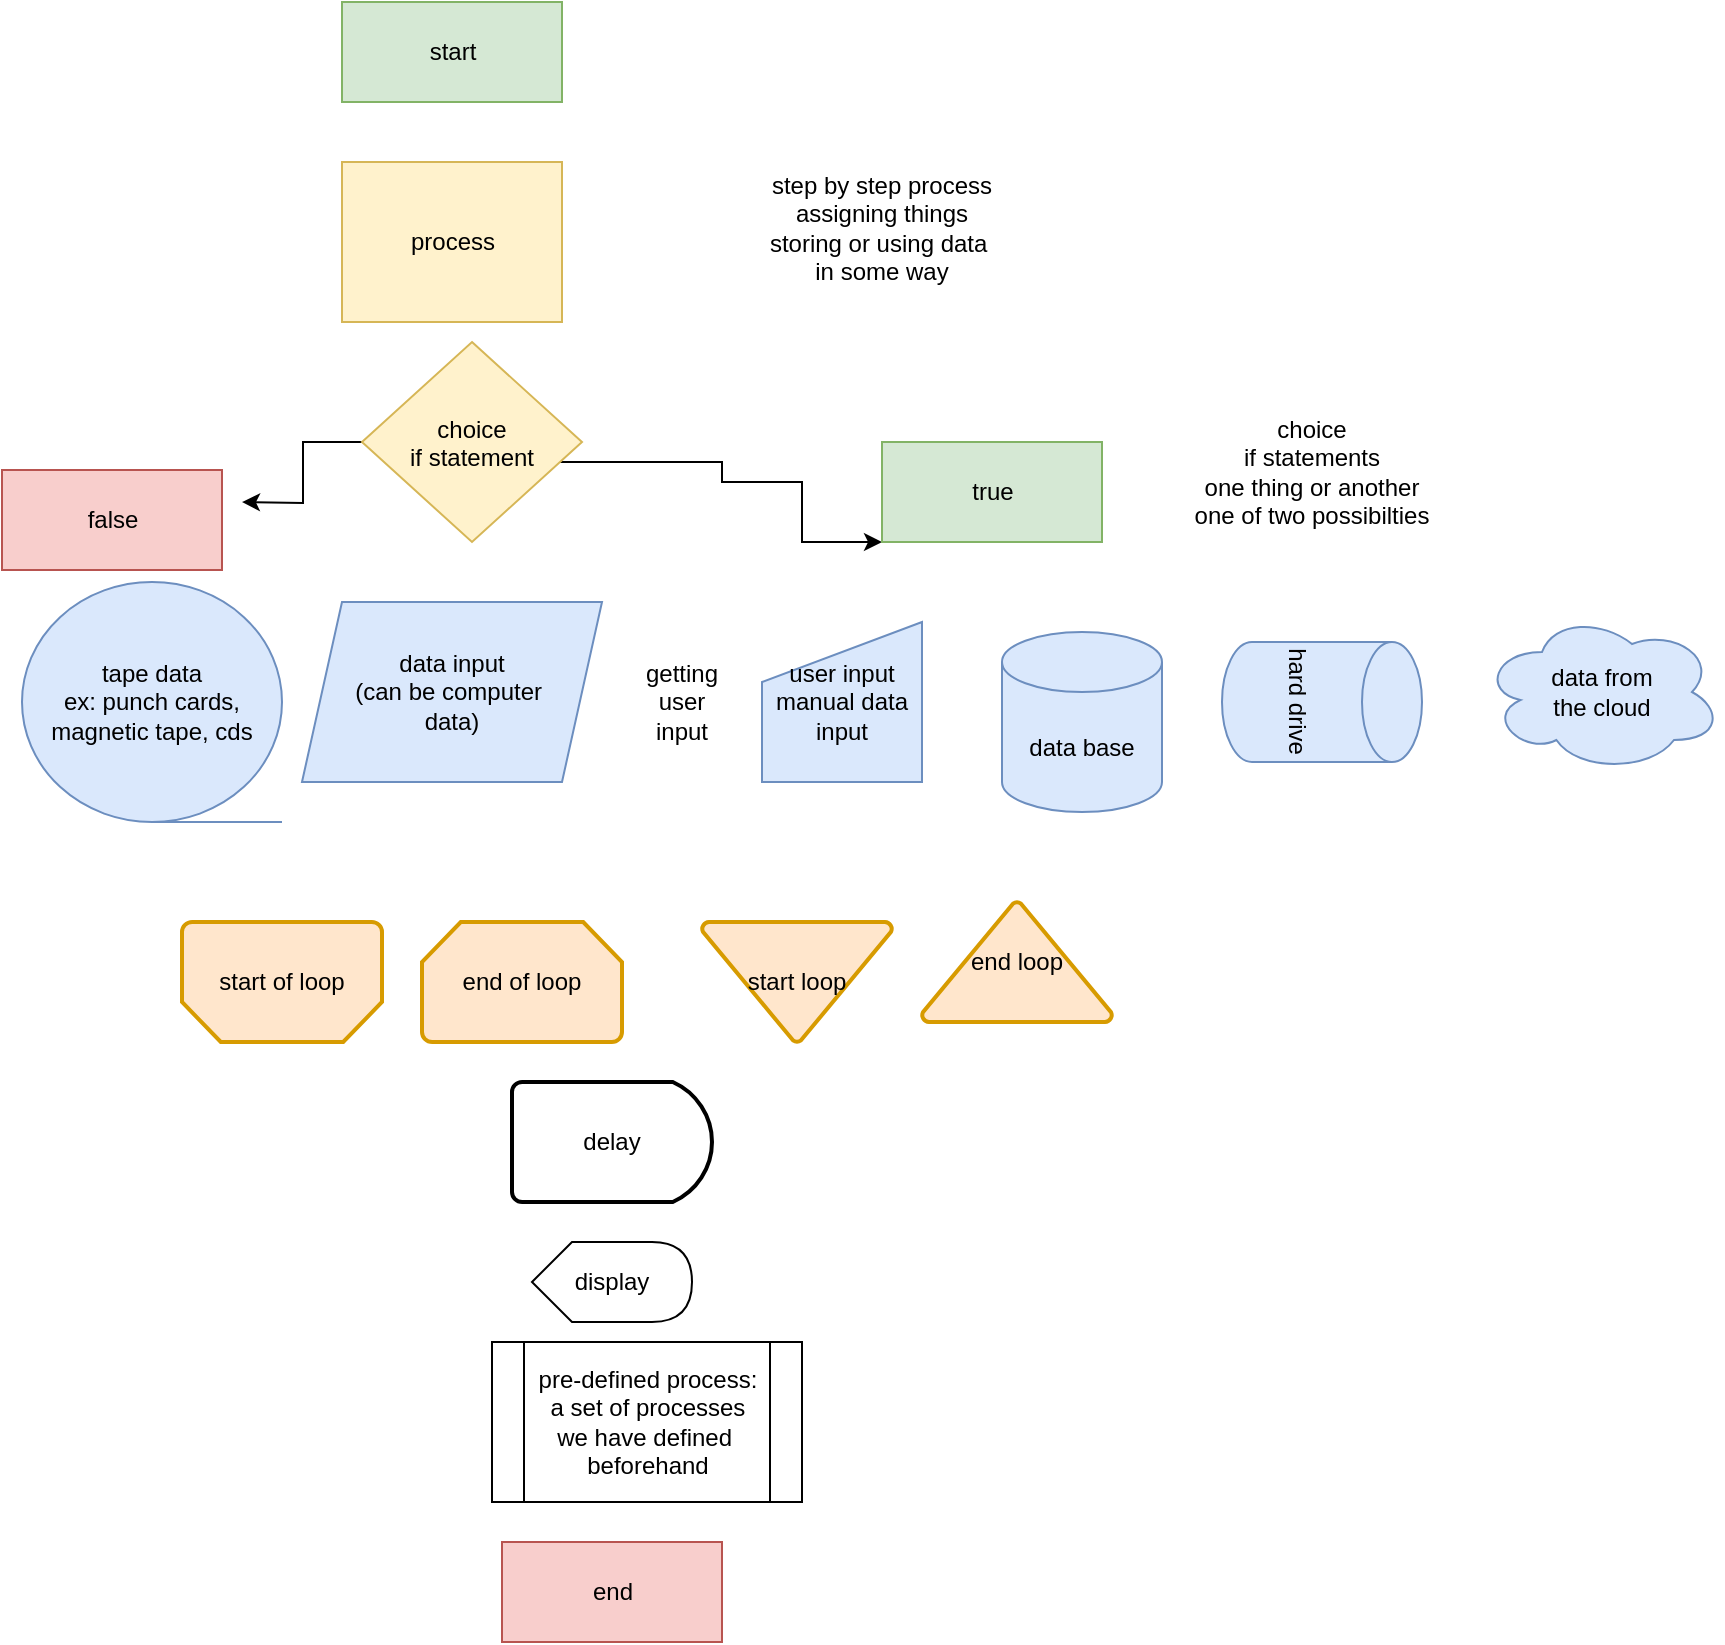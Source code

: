 <mxfile version="13.9.3" type="github">
  <diagram id="R9y0cBMXeNlg3ZQP-FSb" name="Page-1">
    <mxGraphModel dx="1869" dy="803" grid="1" gridSize="10" guides="1" tooltips="1" connect="1" arrows="1" fold="1" page="1" pageScale="1" pageWidth="850" pageHeight="1100" math="0" shadow="0">
      <root>
        <mxCell id="0" />
        <mxCell id="1" parent="0" />
        <mxCell id="XJ3Yo-U74XfxD57NobTS-1" value="start" style="html=1;fillColor=#d5e8d4;strokeColor=#82b366;" vertex="1" parent="1">
          <mxGeometry x="150" y="50" width="110" height="50" as="geometry" />
        </mxCell>
        <mxCell id="XJ3Yo-U74XfxD57NobTS-2" value="end&lt;br&gt;" style="html=1;fillColor=#f8cecc;strokeColor=#b85450;" vertex="1" parent="1">
          <mxGeometry x="230" y="820" width="110" height="50" as="geometry" />
        </mxCell>
        <mxCell id="XJ3Yo-U74XfxD57NobTS-3" value="process&lt;br&gt;" style="html=1;fillColor=#fff2cc;strokeColor=#d6b656;" vertex="1" parent="1">
          <mxGeometry x="150" y="130" width="110" height="80" as="geometry" />
        </mxCell>
        <mxCell id="XJ3Yo-U74XfxD57NobTS-7" value="" style="edgeStyle=orthogonalEdgeStyle;rounded=0;orthogonalLoop=1;jettySize=auto;html=1;" edge="1" parent="1" source="XJ3Yo-U74XfxD57NobTS-5" target="XJ3Yo-U74XfxD57NobTS-11">
          <mxGeometry relative="1" as="geometry">
            <mxPoint x="360" y="320" as="targetPoint" />
            <Array as="points">
              <mxPoint x="340" y="280" />
              <mxPoint x="340" y="290" />
              <mxPoint x="380" y="290" />
              <mxPoint x="380" y="320" />
            </Array>
          </mxGeometry>
        </mxCell>
        <mxCell id="XJ3Yo-U74XfxD57NobTS-9" style="edgeStyle=orthogonalEdgeStyle;rounded=0;orthogonalLoop=1;jettySize=auto;html=1;exitX=0;exitY=0.5;exitDx=0;exitDy=0;" edge="1" parent="1" source="XJ3Yo-U74XfxD57NobTS-5">
          <mxGeometry relative="1" as="geometry">
            <mxPoint x="100" y="300" as="targetPoint" />
          </mxGeometry>
        </mxCell>
        <mxCell id="XJ3Yo-U74XfxD57NobTS-5" value="choice &#xa;if statement" style="rhombus;fillColor=#fff2cc;strokeColor=#d6b656;" vertex="1" parent="1">
          <mxGeometry x="160" y="220" width="110" height="100" as="geometry" />
        </mxCell>
        <mxCell id="XJ3Yo-U74XfxD57NobTS-10" value="false" style="html=1;fillColor=#f8cecc;strokeColor=#b85450;" vertex="1" parent="1">
          <mxGeometry x="-20" y="284" width="110" height="50" as="geometry" />
        </mxCell>
        <mxCell id="XJ3Yo-U74XfxD57NobTS-11" value="true" style="html=1;fillColor=#d5e8d4;strokeColor=#82b366;" vertex="1" parent="1">
          <mxGeometry x="420" y="270" width="110" height="50" as="geometry" />
        </mxCell>
        <mxCell id="XJ3Yo-U74XfxD57NobTS-14" value="data input&lt;br&gt;(can be computer&amp;nbsp;&lt;br&gt;data)" style="shape=parallelogram;perimeter=parallelogramPerimeter;whiteSpace=wrap;html=1;fixedSize=1;fillColor=#dae8fc;strokeColor=#6c8ebf;" vertex="1" parent="1">
          <mxGeometry x="130" y="350" width="150" height="90" as="geometry" />
        </mxCell>
        <mxCell id="XJ3Yo-U74XfxD57NobTS-15" value="user input&lt;br&gt;manual data input" style="shape=manualInput;whiteSpace=wrap;html=1;fillColor=#dae8fc;strokeColor=#6c8ebf;" vertex="1" parent="1">
          <mxGeometry x="360" y="360" width="80" height="80" as="geometry" />
        </mxCell>
        <mxCell id="XJ3Yo-U74XfxD57NobTS-17" value="tape data&lt;br&gt;ex: punch cards, magnetic tape, cds" style="shape=tapeData;whiteSpace=wrap;html=1;perimeter=ellipsePerimeter;fillColor=#dae8fc;strokeColor=#6c8ebf;" vertex="1" parent="1">
          <mxGeometry x="-10" y="340" width="130" height="120" as="geometry" />
        </mxCell>
        <mxCell id="XJ3Yo-U74XfxD57NobTS-19" value="data base" style="shape=cylinder3;whiteSpace=wrap;html=1;boundedLbl=1;backgroundOutline=1;size=15;fillColor=#dae8fc;strokeColor=#6c8ebf;" vertex="1" parent="1">
          <mxGeometry x="480" y="365" width="80" height="90" as="geometry" />
        </mxCell>
        <mxCell id="XJ3Yo-U74XfxD57NobTS-20" value="data from &lt;br&gt;the cloud" style="ellipse;shape=cloud;whiteSpace=wrap;html=1;fillColor=#dae8fc;strokeColor=#6c8ebf;" vertex="1" parent="1">
          <mxGeometry x="720" y="355" width="120" height="80" as="geometry" />
        </mxCell>
        <mxCell id="XJ3Yo-U74XfxD57NobTS-21" value="hard drive&lt;br&gt;" style="shape=cylinder3;whiteSpace=wrap;html=1;boundedLbl=1;backgroundOutline=1;size=15;rotation=90;fillColor=#dae8fc;strokeColor=#6c8ebf;" vertex="1" parent="1">
          <mxGeometry x="610" y="350" width="60" height="100" as="geometry" />
        </mxCell>
        <mxCell id="XJ3Yo-U74XfxD57NobTS-22" value="step by step process&lt;br style=&quot;padding: 0px ; margin: 0px&quot;&gt;assigning things&lt;br style=&quot;padding: 0px ; margin: 0px&quot;&gt;storing or using data&amp;nbsp;&lt;br style=&quot;padding: 0px ; margin: 0px&quot;&gt;in some way" style="text;html=1;strokeColor=none;fillColor=none;align=center;verticalAlign=middle;whiteSpace=wrap;rounded=0;" vertex="1" parent="1">
          <mxGeometry x="340" y="130" width="160" height="65" as="geometry" />
        </mxCell>
        <mxCell id="XJ3Yo-U74XfxD57NobTS-23" value="choice&lt;br style=&quot;padding: 0px ; margin: 0px&quot;&gt;if statements&lt;br style=&quot;padding: 0px ; margin: 0px&quot;&gt;one thing or another&lt;br style=&quot;padding: 0px ; margin: 0px&quot;&gt;one of two possibilties" style="text;html=1;strokeColor=none;fillColor=none;align=center;verticalAlign=middle;whiteSpace=wrap;rounded=0;" vertex="1" parent="1">
          <mxGeometry x="540" y="260" width="190" height="50" as="geometry" />
        </mxCell>
        <mxCell id="XJ3Yo-U74XfxD57NobTS-24" value="getting user input" style="text;html=1;strokeColor=none;fillColor=none;align=center;verticalAlign=middle;whiteSpace=wrap;rounded=0;" vertex="1" parent="1">
          <mxGeometry x="300" y="390" width="40" height="20" as="geometry" />
        </mxCell>
        <mxCell id="XJ3Yo-U74XfxD57NobTS-25" value="start of loop" style="strokeWidth=2;html=1;shape=mxgraph.flowchart.loop_limit;whiteSpace=wrap;direction=west;fillColor=#ffe6cc;strokeColor=#d79b00;" vertex="1" parent="1">
          <mxGeometry x="70" y="510" width="100" height="60" as="geometry" />
        </mxCell>
        <mxCell id="XJ3Yo-U74XfxD57NobTS-26" value="end of loop" style="strokeWidth=2;html=1;shape=mxgraph.flowchart.loop_limit;whiteSpace=wrap;fillColor=#ffe6cc;strokeColor=#d79b00;" vertex="1" parent="1">
          <mxGeometry x="190" y="510" width="100" height="60" as="geometry" />
        </mxCell>
        <mxCell id="XJ3Yo-U74XfxD57NobTS-27" value="end loop" style="strokeWidth=2;html=1;shape=mxgraph.flowchart.extract_or_measurement;whiteSpace=wrap;fillColor=#ffe6cc;strokeColor=#d79b00;" vertex="1" parent="1">
          <mxGeometry x="440" y="500" width="95" height="60" as="geometry" />
        </mxCell>
        <mxCell id="XJ3Yo-U74XfxD57NobTS-28" value="start loop&lt;br&gt;" style="strokeWidth=2;html=1;shape=mxgraph.flowchart.merge_or_storage;whiteSpace=wrap;fillColor=#ffe6cc;strokeColor=#d79b00;" vertex="1" parent="1">
          <mxGeometry x="330" y="510" width="95" height="60" as="geometry" />
        </mxCell>
        <mxCell id="XJ3Yo-U74XfxD57NobTS-29" value="delay&lt;br&gt;" style="strokeWidth=2;html=1;shape=mxgraph.flowchart.delay;whiteSpace=wrap;" vertex="1" parent="1">
          <mxGeometry x="235" y="590" width="100" height="60" as="geometry" />
        </mxCell>
        <mxCell id="XJ3Yo-U74XfxD57NobTS-30" value="display" style="shape=display;whiteSpace=wrap;html=1;" vertex="1" parent="1">
          <mxGeometry x="245" y="670" width="80" height="40" as="geometry" />
        </mxCell>
        <mxCell id="XJ3Yo-U74XfxD57NobTS-31" value="pre-defined process:&lt;br&gt;a set of processes&lt;br&gt;we have defined&amp;nbsp;&lt;br&gt;beforehand" style="shape=process;whiteSpace=wrap;html=1;backgroundOutline=1;" vertex="1" parent="1">
          <mxGeometry x="225" y="720" width="155" height="80" as="geometry" />
        </mxCell>
      </root>
    </mxGraphModel>
  </diagram>
</mxfile>
